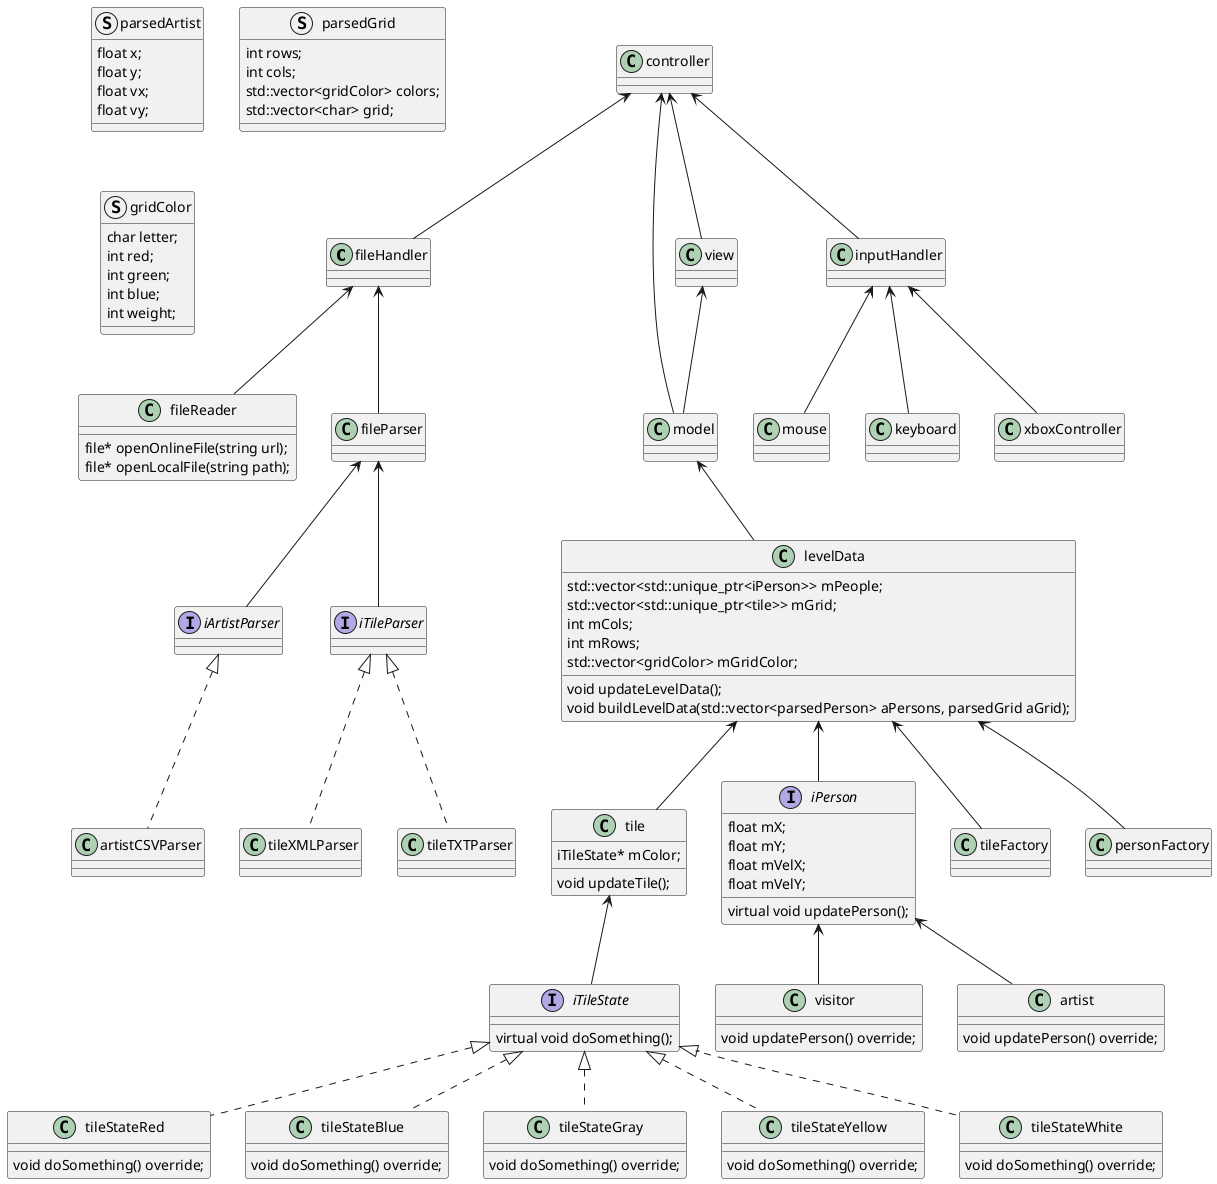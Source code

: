 @startuml

class fileHandler {
}

class fileReader {
    file* openOnlineFile(string url);
    file* openLocalFile(string path);
}

class fileParser {
}

interface iArtistParser {

}

interface iTileParser {

}

class artistCSVParser{ 
}

class tileXMLParser {
}

class tileTXTParser {
}

class controller{

}

class model{
}

class levelData{
    void updateLevelData();
    void buildLevelData(std::vector<parsedPerson> aPersons, parsedGrid aGrid);

    std::vector<std::unique_ptr<iPerson>> mPeople;
    std::vector<std::unique_ptr<tile>> mGrid;
    int mCols;
    int mRows;
    std::vector<gridColor> mGridColor;
}

class tile{
    void updateTile();

    iTileState* mColor;
}

interface iTileState{
    virtual void doSomething();
}

class tileStateRed{
    void doSomething() override;
}

class tileStateBlue{
    void doSomething() override;
}

class tileStateGray{
    void doSomething() override;
}

class tileStateYellow{
    void doSomething() override;
}

class tileStateWhite{
    void doSomething() override;
}

interface iPerson{
    virtual void updatePerson();

    float mX;
    float mY;
    float mVelX;
    float mVelY;
}

class visitor{
    void updatePerson() override;
}

class artist{
    void updatePerson() override;
}

class inputHandler{
}

class mouse{
    ' use 3rd party library to get mouse coordinates and translate to generic data
}

class keyboard{
    ' use 3rd party library to get keyboard input and translate to generic data
}

class xboxController{
    ' use 3rd party library to get xbox controller input and translate to generic data
}

class tileFactory{}

class personFactory{
}

class view{}

struct parsedArtist{
    float x;
    float y;
    float vx;
    float vy;
}

' vector<char> parsedTile()

struct parsedGrid{
    int rows;
    int cols;
    std::vector<gridColor> colors;
    std::vector<char> grid;
}

struct gridColor{
    char letter;
    int red;
    int green;
    int blue;
    int weight;
}


controller <-- fileHandler
controller <-- model
controller <-- inputHandler
controller <-- view
view <-- model

' model
model <-- levelData
levelData <-- tile
tile <-- iTileState
iTileState <|.. tileStateRed
iTileState <|.. tileStateBlue
iTileState <|.. tileStateGray
iTileState <|.. tileStateYellow
iTileState <|.. tileStateWhite

levelData <-- iPerson
iPerson <-- visitor
iPerson <-- artist

levelData <-- tileFactory
levelData <-- personFactory

' filehandler
fileHandler <-- fileReader

' Parser
fileHandler <-- fileParser
fileParser <-- iArtistParser
fileParser <-- iTileParser

iArtistParser <|.. artistCSVParser
iTileParser <|.. tileTXTParser
iTileParser <|.. tileXMLParser

' inputHandler
inputHandler <-- mouse
inputHandler <-- keyboard
inputHandler <-- xboxController
@enduml